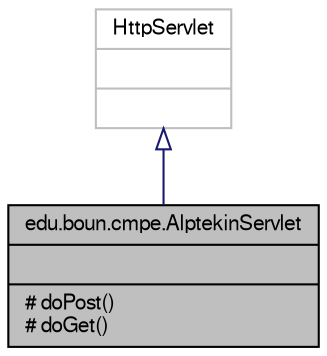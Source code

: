 digraph "edu.boun.cmpe.AlptekinServlet"
{
  bgcolor="transparent";
  edge [fontname="FreeSans",fontsize="10",labelfontname="FreeSans",labelfontsize="10"];
  node [fontname="FreeSans",fontsize="10",shape=record];
  Node1 [label="{edu.boun.cmpe.AlptekinServlet\n||# doPost()\l# doGet()\l}",height=0.2,width=0.4,color="black", fillcolor="grey75", style="filled", fontcolor="black"];
  Node2 -> Node1 [dir="back",color="midnightblue",fontsize="10",style="solid",arrowtail="onormal",fontname="FreeSans"];
  Node2 [label="{HttpServlet\n||}",height=0.2,width=0.4,color="grey75"];
}
